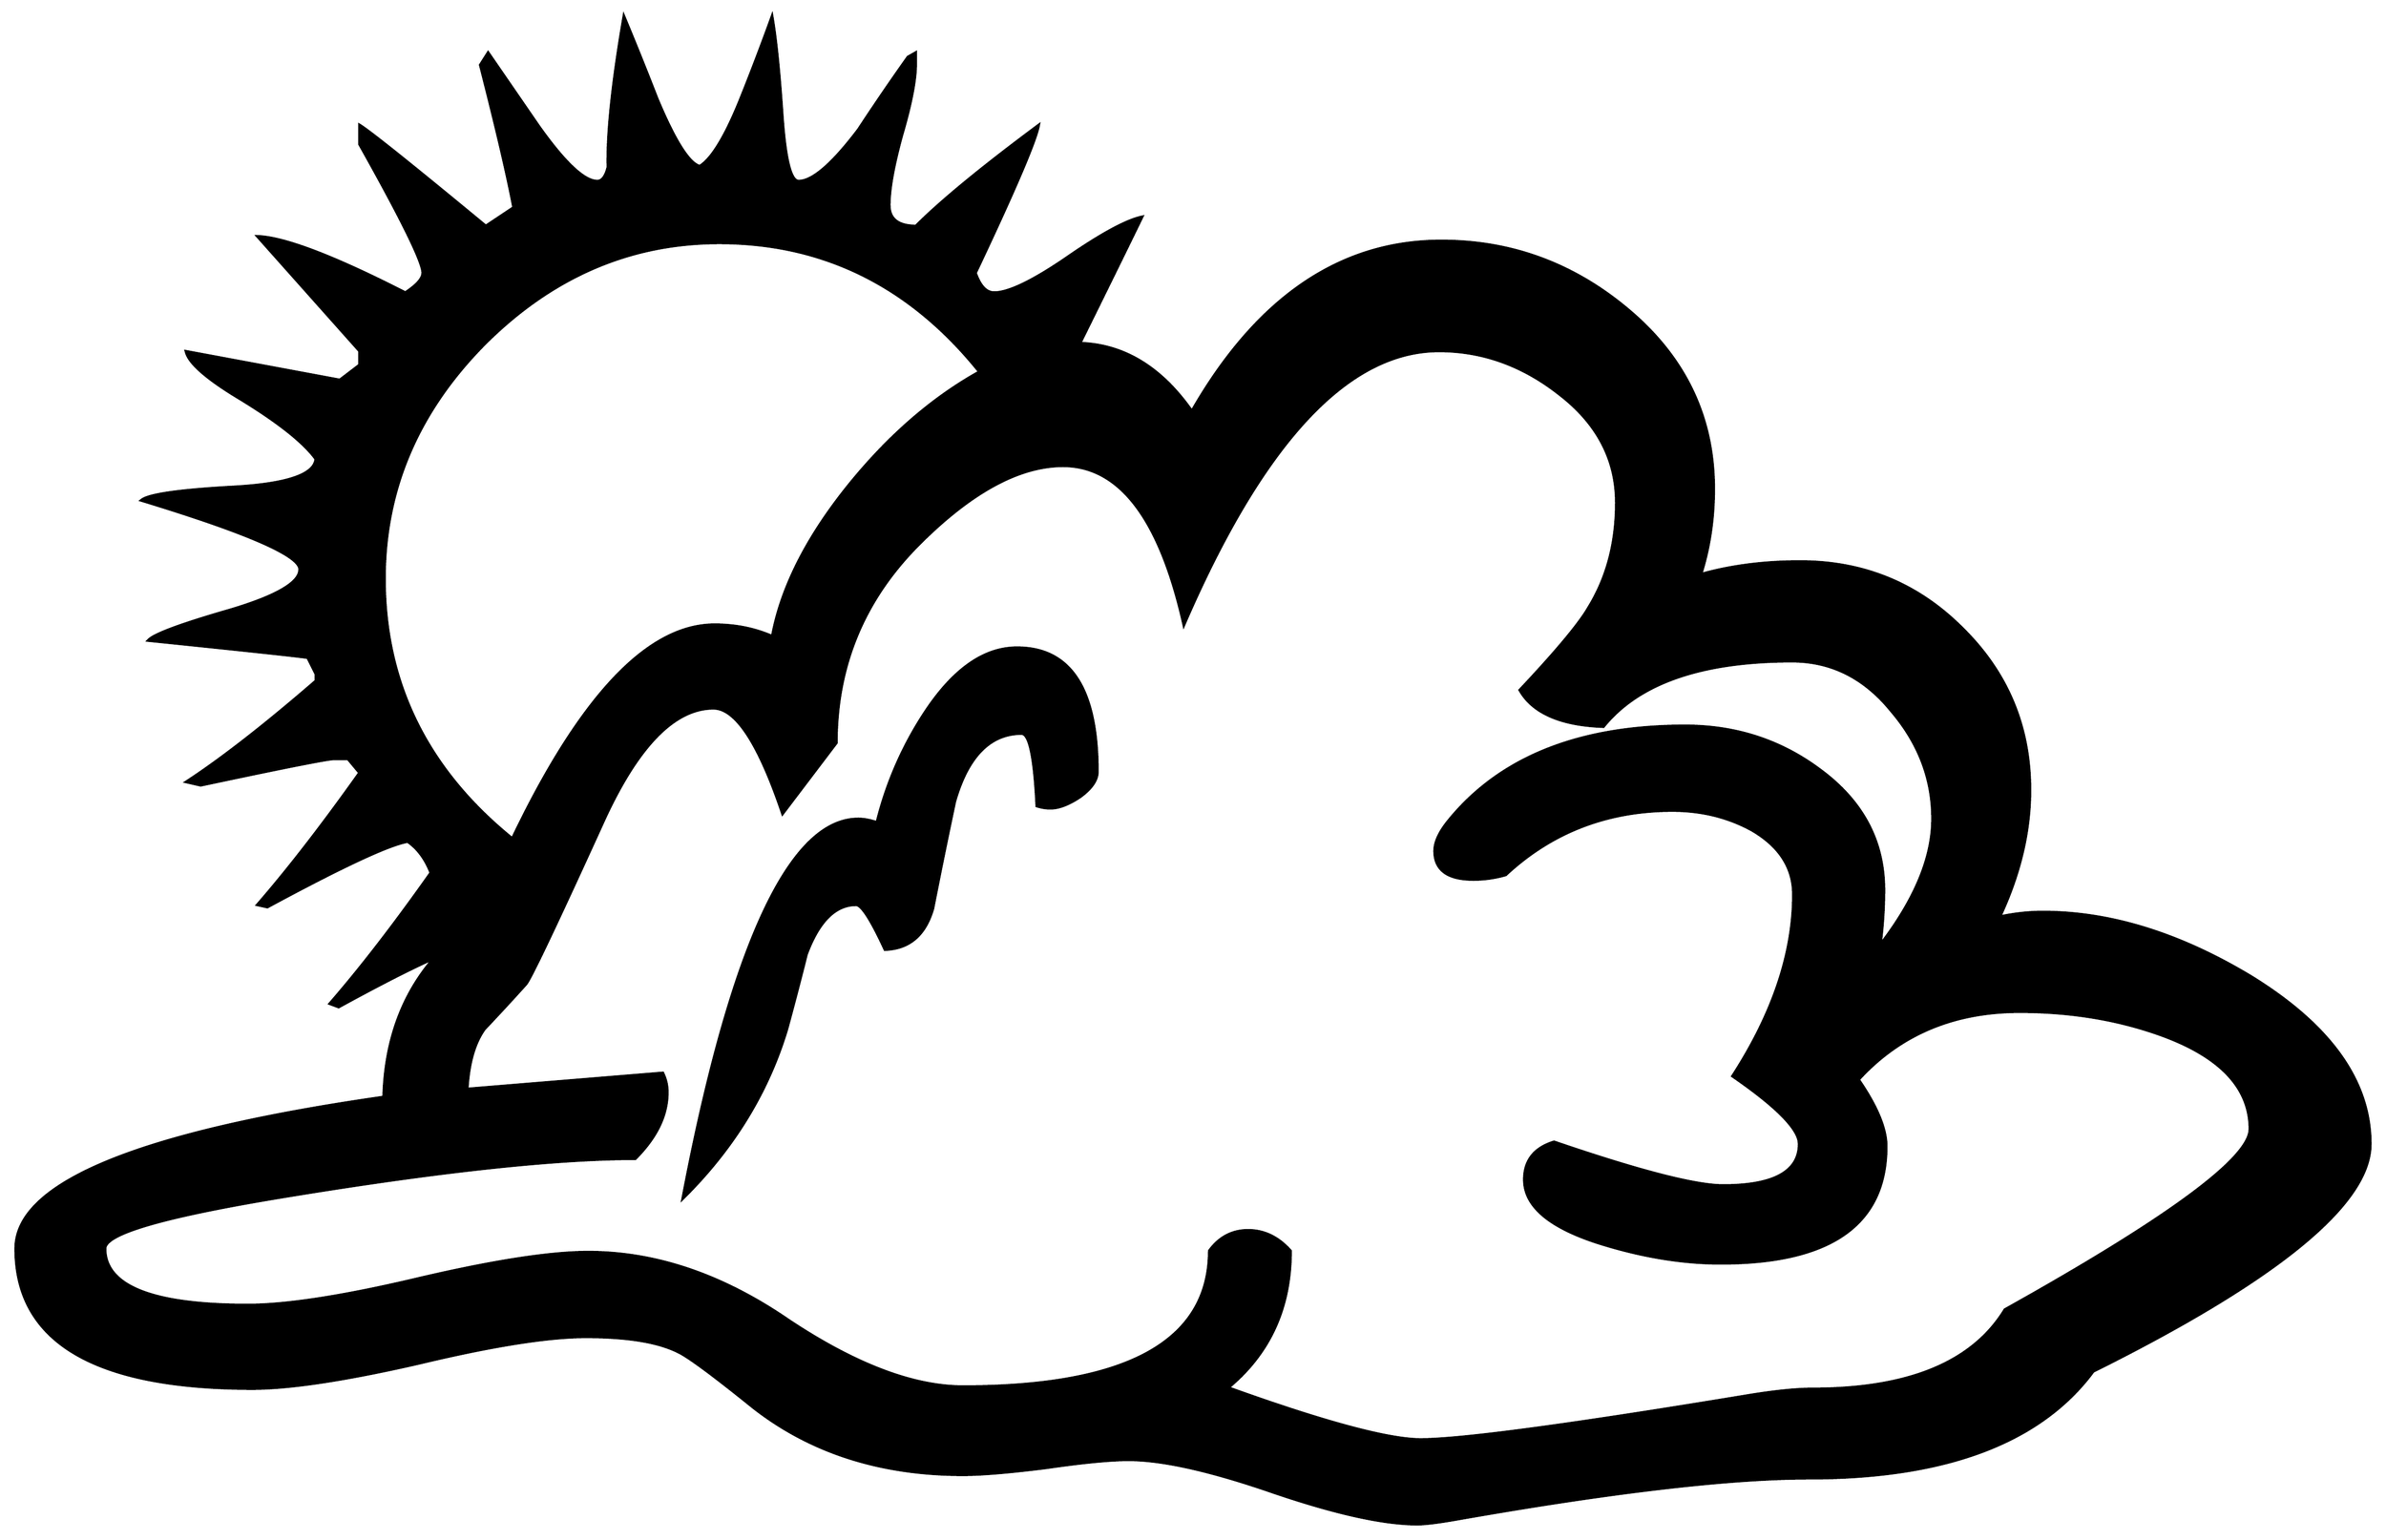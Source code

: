 


\begin{tikzpicture}[y=0.80pt, x=0.80pt, yscale=-1.0, xscale=1.0, inner sep=0pt, outer sep=0pt]
\begin{scope}[shift={(100.0,2033.0)},nonzero rule]
  \path[draw=.,fill=.,line width=1.600pt] (2048.0,-584.0) ..
    controls (2048.0,-532.0) and (1967.667,-466.0) ..
    (1807.0,-386.0) .. controls (1761.0,-324.0) and
    (1678.667,-293.0) .. (1560.0,-293.0) .. controls
    (1490.667,-293.0) and (1388.0,-281.0) .. (1252.0,-257.0) ..
    controls (1236.667,-254.333) and (1225.667,-253.0) ..
    (1219.0,-253.0) .. controls (1189.667,-253.0) and
    (1147.667,-262.333) .. (1093.0,-281.0) .. controls
    (1039.0,-299.667) and (997.333,-309.0) .. (968.0,-309.0) ..
    controls (952.0,-309.0) and (928.0,-306.667) .. (896.0,-302.0)
    .. controls (864.0,-298.0) and (840.0,-296.0) ..
    (824.0,-296.0) .. controls (752.0,-296.0) and (691.0,-315.667)
    .. (641.0,-355.0) .. controls (606.333,-383.0) and
    (584.667,-399.0) .. (576.0,-403.0) .. controls (558.667,-411.667)
    and (532.0,-416.0) .. (496.0,-416.0) .. controls
    (463.333,-416.0) and (415.0,-408.333) .. (351.0,-393.0) ..
    controls (287.0,-378.333) and (238.667,-371.0) .. (206.0,-371.0)
    .. controls (68.667,-371.0) and (0.0,-411.667) .. (0.0,-493.0)
    .. controls (0.0,-550.333) and (106.667,-594.333) ..
    (320.0,-625.0) .. controls (321.333,-673.0) and (335.667,-713.0)
    .. (363.0,-745.0) .. controls (342.333,-735.667) and
    (315.0,-721.667) .. (281.0,-703.0) -- (273.0,-706.0) ..
    controls (299.667,-736.667) and (329.0,-774.667) .. (361.0,-820.0)
    .. controls (356.333,-832.0) and (349.667,-841.0) ..
    (341.0,-847.0) .. controls (325.0,-844.333) and (284.333,-825.333)
    .. (219.0,-790.0) -- (210.0,-792.0) .. controls
    (236.667,-822.667) and (266.333,-861.0) .. (299.0,-907.0) --
    (289.0,-919.0) -- (277.0,-919.0) .. controls (271.667,-919.0)
    and (233.0,-911.333) .. (161.0,-896.0) -- (148.0,-899.0) ..
    controls (178.667,-919.0) and (216.333,-948.333) .. (261.0,-987.0)
    -- (261.0,-993.0) -- (254.0,-1007.0) .. controls
    (252.0,-1007.667) and (205.667,-1012.667) .. (115.0,-1022.0) ..
    controls (119.0,-1027.333) and (143.0,-1036.333) ..
    (187.0,-1049.0) .. controls (227.0,-1061.0) and
    (247.0,-1072.667) .. (247.0,-1084.0) .. controls
    (247.0,-1096.0) and (201.0,-1116.0) .. (109.0,-1144.0) ..
    controls (114.333,-1149.333) and (141.667,-1153.333) ..
    (191.0,-1156.0) .. controls (236.333,-1158.667) and
    (259.667,-1166.667) .. (261.0,-1180.0) .. controls
    (250.333,-1194.667) and (228.0,-1212.333) .. (194.0,-1233.0) ..
    controls (165.333,-1250.333) and (150.0,-1264.0) ..
    (148.0,-1274.0) -- (282.0,-1249.0) -- (299.0,-1262.0) --
    (299.0,-1274.0) -- (210.0,-1374.0) .. controls
    (233.333,-1373.333) and (276.333,-1357.0) .. (339.0,-1325.0) ..
    controls (349.0,-1331.667) and (354.0,-1337.333) ..
    (354.0,-1342.0) .. controls (354.0,-1351.333) and
    (335.667,-1388.667) .. (299.0,-1454.0) -- (299.0,-1471.0) ..
    controls (307.0,-1466.333) and (343.667,-1437.0) ..
    (409.0,-1383.0) -- (433.0,-1399.0) .. controls
    (427.667,-1427.0) and (418.0,-1468.333) .. (404.0,-1523.0) --
    (411.0,-1534.0) .. controls (425.667,-1512.667) and
    (440.333,-1491.333) .. (455.0,-1470.0) .. controls
    (477.667,-1438.0) and (494.667,-1422.0) .. (506.0,-1422.0) ..
    controls (510.0,-1422.0) and (513.0,-1426.0) ..
    (515.0,-1434.0) .. controls (514.333,-1464.0) and
    (519.0,-1508.0) .. (529.0,-1566.0) .. controls
    (539.0,-1542.0) and (548.667,-1518.0) .. (558.0,-1494.0) ..
    controls (573.333,-1457.333) and (585.667,-1437.667) ..
    (595.0,-1435.0) .. controls (605.667,-1441.667) and
    (617.667,-1461.667) .. (631.0,-1495.0) .. controls
    (640.333,-1518.333) and (649.333,-1542.0) .. (658.0,-1566.0) ..
    controls (661.333,-1547.333) and (664.333,-1518.0) ..
    (667.0,-1478.0) .. controls (669.667,-1440.667) and
    (674.333,-1422.0) .. (681.0,-1422.0) .. controls
    (693.0,-1422.0) and (710.333,-1437.0) .. (733.0,-1467.0) ..
    controls (747.0,-1488.333) and (761.333,-1509.333) ..
    (776.0,-1530.0) -- (783.0,-1534.0) -- (783.0,-1524.0) ..
    controls (783.0,-1510.0) and (779.0,-1489.333) ..
    (771.0,-1462.0) .. controls (763.667,-1435.333) and
    (760.0,-1415.0) .. (760.0,-1401.0) .. controls
    (760.0,-1389.0) and (767.667,-1383.0) .. (783.0,-1383.0) ..
    controls (805.0,-1405.0) and (840.667,-1434.333) ..
    (890.0,-1471.0) .. controls (888.0,-1458.333) and
    (869.667,-1415.333) .. (835.0,-1342.0) .. controls
    (839.0,-1330.667) and (844.333,-1325.0) .. (851.0,-1325.0) ..
    controls (863.667,-1325.0) and (885.0,-1335.333) ..
    (915.0,-1356.0) .. controls (945.0,-1376.667) and
    (966.667,-1388.333) .. (980.0,-1391.0) .. controls
    (968.0,-1366.333) and (950.0,-1329.667) .. (926.0,-1281.0) ..
    controls (964.0,-1279.667) and (996.333,-1260.0) ..
    (1023.0,-1222.0) .. controls (1079.667,-1320.667) and
    (1152.0,-1370.0) .. (1240.0,-1370.0) .. controls
    (1302.0,-1370.0) and (1357.0,-1349.333) .. (1405.0,-1308.0) ..
    controls (1453.0,-1266.667) and (1477.0,-1215.333) ..
    (1477.0,-1154.0) .. controls (1477.0,-1128.0) and
    (1473.333,-1103.333) .. (1466.0,-1080.0) .. controls
    (1492.0,-1087.333) and (1520.667,-1091.0) .. (1552.0,-1091.0) ..
    controls (1607.333,-1091.0) and (1654.333,-1071.667) ..
    (1693.0,-1033.0) .. controls (1732.333,-994.333) and
    (1752.0,-947.333) .. (1752.0,-892.0) .. controls
    (1752.0,-856.0) and (1743.333,-819.333) .. (1726.0,-782.0) ..
    controls (1738.667,-784.667) and (1751.0,-786.0) ..
    (1763.0,-786.0) .. controls (1821.667,-786.0) and
    (1882.0,-767.333) .. (1944.0,-730.0) .. controls
    (2013.333,-687.333) and (2048.0,-638.667) .. (2048.0,-584.0) --
    cycle(1943.0,-597.0) .. controls (1943.0,-633.0) and
    (1917.0,-660.333) .. (1865.0,-679.0) .. controls
    (1827.667,-692.333) and (1787.0,-699.0) .. (1743.0,-699.0) ..
    controls (1685.667,-699.0) and (1639.0,-679.333) ..
    (1603.0,-640.0) .. controls (1619.0,-616.667) and
    (1627.0,-597.333) .. (1627.0,-582.0) .. controls
    (1627.0,-514.0) and (1579.0,-480.0) .. (1483.0,-480.0) ..
    controls (1451.0,-480.0) and (1417.333,-485.333) ..
    (1382.0,-496.0) .. controls (1335.333,-510.0) and
    (1312.0,-529.0) .. (1312.0,-553.0) .. controls
    (1312.0,-569.667) and (1320.667,-580.667) .. (1338.0,-586.0) ..
    controls (1412.0,-560.667) and (1461.0,-548.0) ..
    (1485.0,-548.0) .. controls (1529.0,-548.0) and
    (1551.0,-560.0) .. (1551.0,-584.0) .. controls
    (1551.0,-596.667) and (1531.667,-616.333) .. (1493.0,-643.0) ..
    controls (1528.333,-697.667) and (1546.0,-750.333) ..
    (1546.0,-801.0) .. controls (1546.0,-824.333) and
    (1534.0,-843.0) .. (1510.0,-857.0) .. controls
    (1489.333,-868.333) and (1466.333,-874.0) .. (1441.0,-874.0) ..
    controls (1384.333,-874.0) and (1336.0,-855.333) ..
    (1296.0,-818.0) .. controls (1286.667,-815.333) and
    (1277.333,-814.0) .. (1268.0,-814.0) .. controls
    (1245.333,-814.0) and (1234.0,-822.333) .. (1234.0,-839.0) ..
    controls (1234.0,-846.333) and (1237.667,-854.667) ..
    (1245.0,-864.0) .. controls (1289.667,-920.0) and
    (1358.667,-948.0) .. (1452.0,-948.0) .. controls
    (1496.0,-948.0) and (1535.0,-935.333) .. (1569.0,-910.0) ..
    controls (1606.333,-882.667) and (1625.0,-847.667) ..
    (1625.0,-805.0) .. controls (1625.0,-789.667) and
    (1624.0,-774.0) .. (1622.0,-758.0) .. controls
    (1652.0,-797.333) and (1667.0,-833.667) .. (1667.0,-867.0) ..
    controls (1667.0,-901.667) and (1655.0,-933.0) ..
    (1631.0,-961.0) .. controls (1607.667,-989.667) and
    (1579.0,-1004.0) .. (1545.0,-1004.0) .. controls
    (1466.333,-1004.0) and (1411.667,-985.0) .. (1381.0,-947.0) ..
    controls (1343.667,-948.333) and (1319.333,-959.0) ..
    (1308.0,-979.0) .. controls (1340.0,-1013.0) and
    (1360.0,-1037.0) .. (1368.0,-1051.0) .. controls
    (1384.0,-1077.0) and (1392.0,-1107.333) .. (1392.0,-1142.0) ..
    controls (1392.0,-1179.333) and (1375.667,-1210.667) ..
    (1343.0,-1236.0) .. controls (1311.0,-1261.333) and
    (1276.0,-1274.0) .. (1238.0,-1274.0) .. controls
    (1158.667,-1274.0) and (1084.667,-1194.333) .. (1016.0,-1035.0) ..
    controls (995.333,-1127.667) and (960.333,-1174.0) ..
    (911.0,-1174.0) .. controls (873.0,-1174.0) and
    (831.333,-1151.333) .. (786.0,-1106.0) .. controls
    (738.0,-1058.0) and (714.0,-1000.333) .. (714.0,-933.0) --
    (667.0,-871.0) .. controls (646.333,-932.333) and (626.333,-963.0)
    .. (607.0,-963.0) .. controls (573.0,-963.0) and
    (541.0,-930.0) .. (511.0,-864.0) .. controls (470.333,-774.667)
    and (448.0,-727.667) .. (444.0,-723.0) .. controls
    (432.0,-709.667) and (420.0,-696.667) .. (408.0,-684.0) ..
    controls (399.333,-672.0) and (394.333,-654.667) .. (393.0,-632.0)
    -- (563.0,-646.0) .. controls (565.667,-640.667) and
    (567.0,-635.0) .. (567.0,-629.0) .. controls (567.0,-609.0)
    and (557.667,-589.667) .. (539.0,-571.0) .. controls
    (468.333,-571.0) and (364.667,-559.667) .. (228.0,-537.0) ..
    controls (128.0,-520.333) and (78.0,-505.667) .. (78.0,-493.0)
    .. controls (78.0,-460.333) and (119.333,-444.0) ..
    (202.0,-444.0) .. controls (236.0,-444.0) and (285.333,-451.667)
    .. (350.0,-467.0) .. controls (415.333,-482.333) and
    (464.667,-490.0) .. (498.0,-490.0) .. controls (556.667,-490.0)
    and (614.667,-470.333) .. (672.0,-431.0) .. controls
    (730.0,-392.333) and (780.667,-373.0) .. (824.0,-373.0) ..
    controls (966.667,-373.0) and (1038.0,-412.333) ..
    (1038.0,-491.0) .. controls (1046.667,-503.0) and
    (1058.0,-509.0) .. (1072.0,-509.0) .. controls
    (1086.0,-509.0) and (1098.333,-503.0) .. (1109.0,-491.0) ..
    controls (1109.0,-441.667) and (1091.0,-402.0) ..
    (1055.0,-372.0) .. controls (1138.333,-342.0) and
    (1194.0,-327.0) .. (1222.0,-327.0) .. controls
    (1257.333,-327.0) and (1351.667,-339.667) .. (1505.0,-365.0) ..
    controls (1529.0,-369.0) and (1548.333,-371.0) ..
    (1563.0,-371.0) .. controls (1646.333,-371.0) and
    (1702.0,-394.0) .. (1730.0,-440.0) .. controls
    (1872.0,-519.333) and (1943.0,-571.667) .. (1943.0,-597.0) --
    cycle(838.0,-1256.0) .. controls (778.0,-1330.667) and
    (702.667,-1368.0) .. (612.0,-1368.0) .. controls
    (534.667,-1368.0) and (466.667,-1338.667) .. (408.0,-1280.0) ..
    controls (350.0,-1221.333) and (321.0,-1153.333) ..
    (321.0,-1076.0) .. controls (321.0,-985.333) and
    (358.0,-910.0) .. (432.0,-850.0) .. controls (491.333,-974.0)
    and (550.0,-1036.0) .. (608.0,-1036.0) .. controls
    (626.0,-1036.0) and (642.667,-1032.667) .. (658.0,-1026.0) ..
    controls (666.0,-1068.667) and (688.333,-1112.667) ..
    (725.0,-1158.0) .. controls (759.667,-1200.667) and
    (797.333,-1233.333) .. (838.0,-1256.0) -- cycle(941.0,-908.0) ..
    controls (941.0,-900.667) and (936.0,-893.333) .. (926.0,-886.0)
    .. controls (916.0,-879.333) and (907.333,-876.0) ..
    (900.0,-876.0) .. controls (896.0,-876.0) and (892.0,-876.667)
    .. (888.0,-878.0) .. controls (886.0,-920.0) and
    (881.667,-941.0) .. (875.0,-941.0) .. controls (847.667,-941.0)
    and (828.333,-921.333) .. (817.0,-882.0) .. controls
    (810.333,-850.667) and (804.0,-819.667) .. (798.0,-789.0) ..
    controls (791.333,-765.667) and (777.333,-753.667) .. (756.0,-753.0)
    .. controls (744.0,-779.0) and (735.667,-792.0) ..
    (731.0,-792.0) .. controls (713.0,-792.0) and (698.667,-777.667)
    .. (688.0,-749.0) .. controls (682.667,-727.667) and
    (677.0,-706.0) .. (671.0,-684.0) .. controls (654.333,-628.667)
    and (624.0,-579.333) .. (580.0,-536.0) .. controls
    (622.0,-756.667) and (673.0,-867.0) .. (733.0,-867.0) ..
    controls (737.667,-867.0) and (743.0,-866.0) .. (749.0,-864.0)
    .. controls (757.667,-898.667) and (771.667,-930.667) ..
    (791.0,-960.0) .. controls (815.667,-997.333) and
    (842.333,-1016.0) .. (871.0,-1016.0) .. controls
    (917.667,-1016.0) and (941.0,-980.0) .. (941.0,-908.0) --
    cycle;
\end{scope}

\end{tikzpicture}

